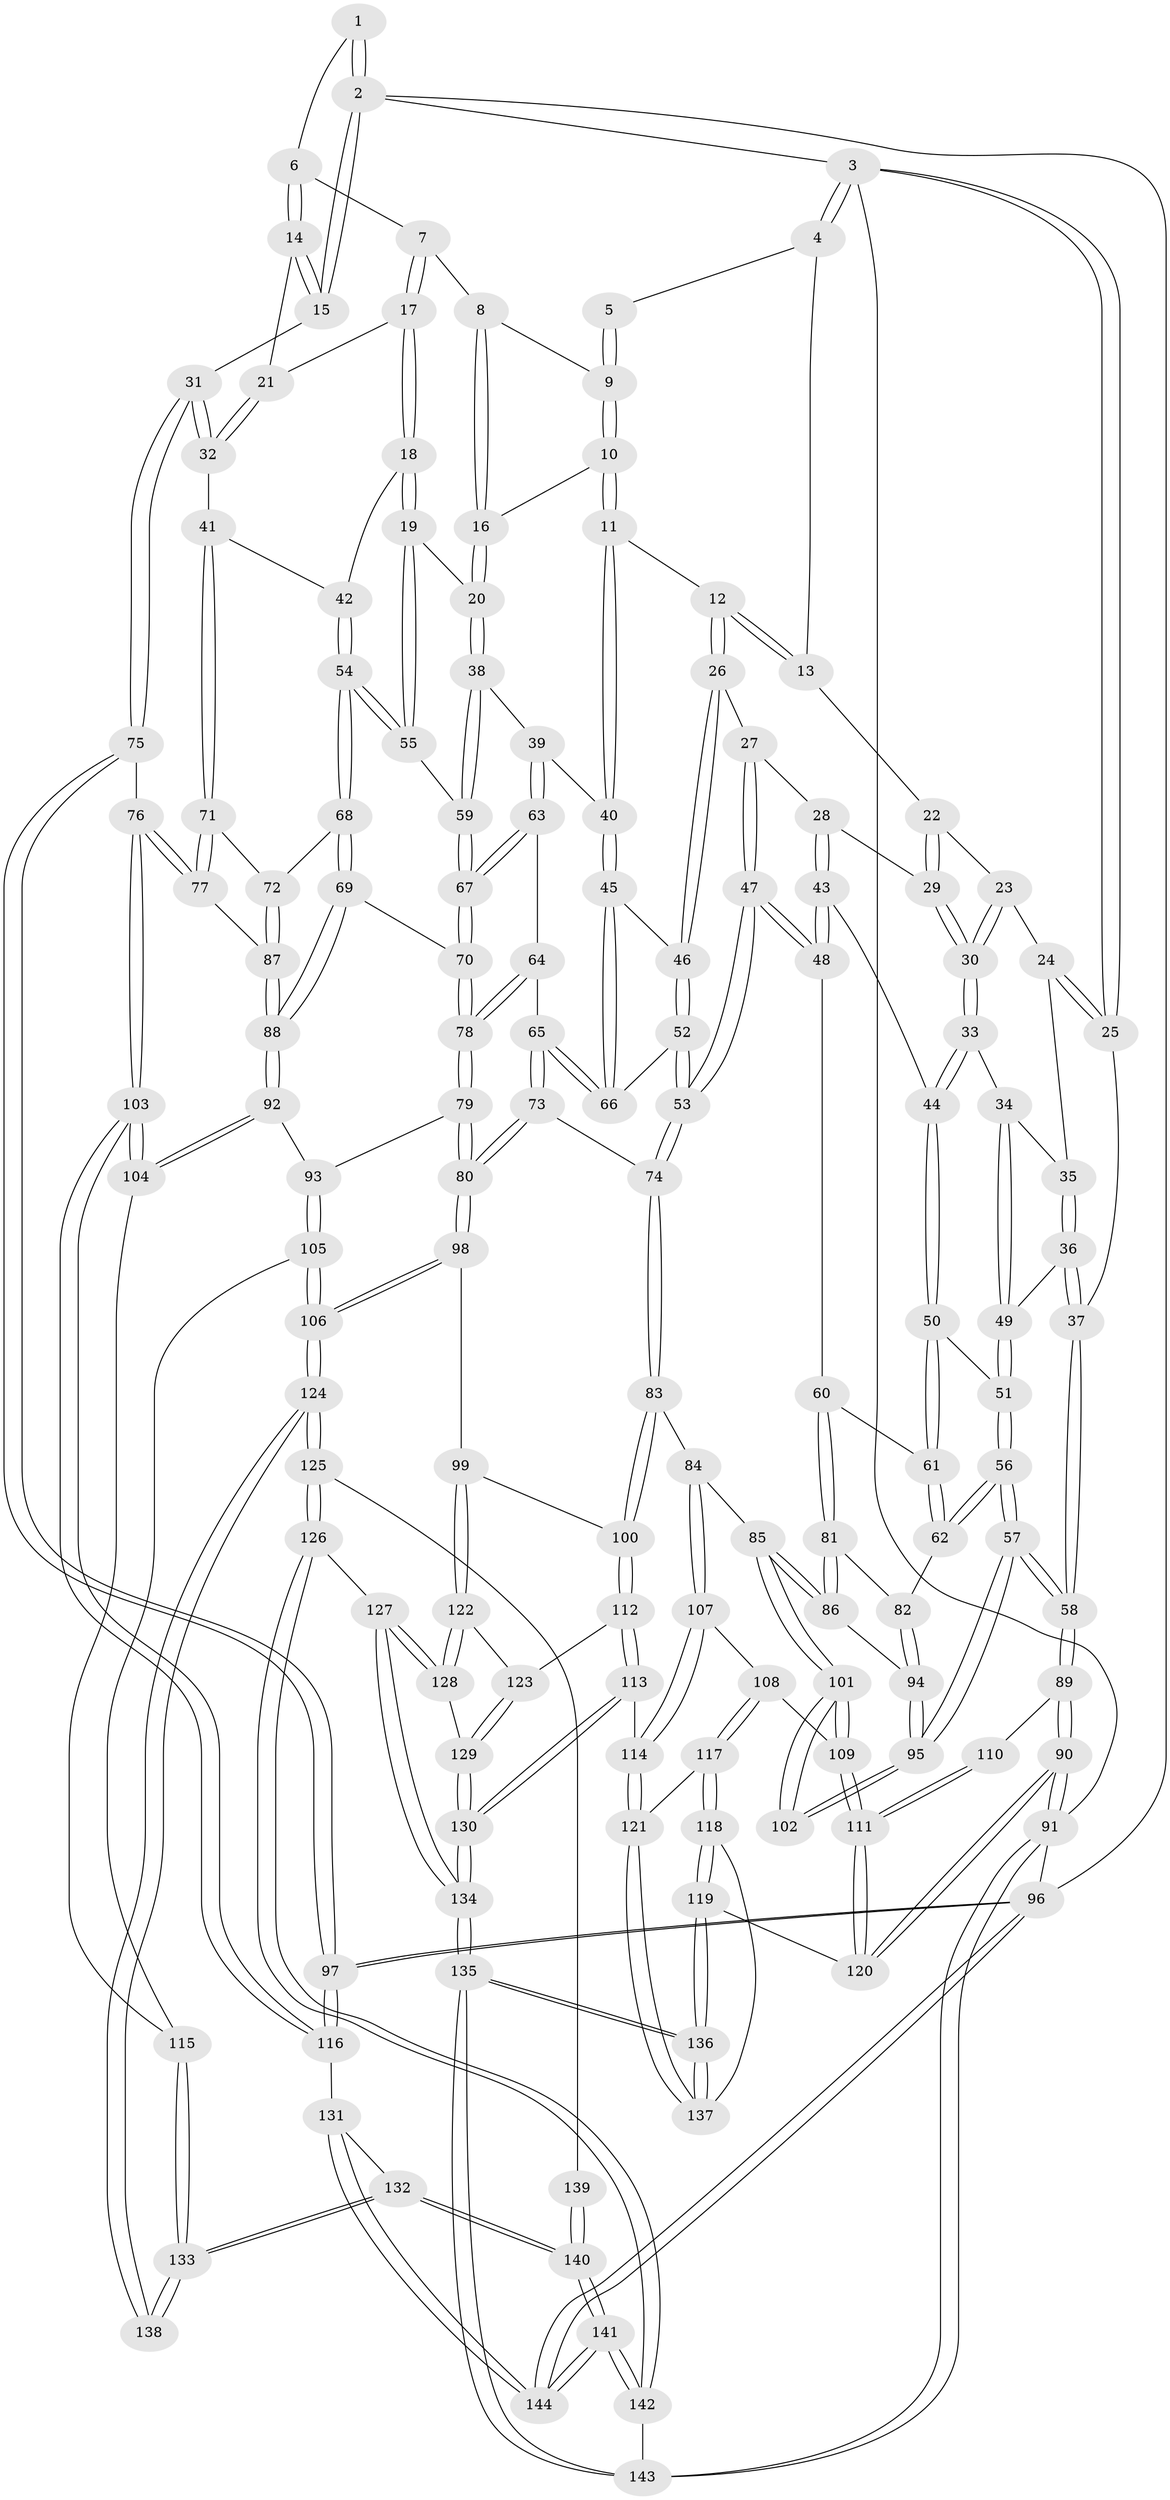 // coarse degree distribution, {8: 0.027777777777777776, 3: 0.2361111111111111, 5: 0.3333333333333333, 4: 0.2777777777777778, 6: 0.08333333333333333, 7: 0.041666666666666664}
// Generated by graph-tools (version 1.1) at 2025/21/03/04/25 18:21:06]
// undirected, 144 vertices, 357 edges
graph export_dot {
graph [start="1"]
  node [color=gray90,style=filled];
  1 [pos="+0.8020497343488108+0"];
  2 [pos="+1+0"];
  3 [pos="+0+0"];
  4 [pos="+0.33040868643811633+0"];
  5 [pos="+0.6861084764713961+0"];
  6 [pos="+0.8625517645163078+0.03609450891586961"];
  7 [pos="+0.7537063534301661+0.07508633795202806"];
  8 [pos="+0.6973035215234009+0.010234370341489482"];
  9 [pos="+0.6704781459579018+0"];
  10 [pos="+0.5245126420005736+0.10935338381864182"];
  11 [pos="+0.48366057098989007+0.13539596843385857"];
  12 [pos="+0.4505339243186528+0.13238860763717947"];
  13 [pos="+0.33041561028589816+0"];
  14 [pos="+0.881343502915261+0.08098281562877974"];
  15 [pos="+1+0"];
  16 [pos="+0.6576766261299538+0.1372240682607012"];
  17 [pos="+0.7960033030745876+0.15008434487946912"];
  18 [pos="+0.7781458719534537+0.20126759892167692"];
  19 [pos="+0.7447453794488843+0.2262255678207722"];
  20 [pos="+0.6877140100715807+0.22492800335068172"];
  21 [pos="+0.877466897137495+0.10696074891996146"];
  22 [pos="+0.2826177151213939+0.042063664436591756"];
  23 [pos="+0.10985099929334559+0.09168610508077836"];
  24 [pos="+0.07373550283091362+0.08487266527326642"];
  25 [pos="+0+0"];
  26 [pos="+0.4221531204986544+0.1861535465914282"];
  27 [pos="+0.3464171328179463+0.22181199240449154"];
  28 [pos="+0.28019547237499576+0.1936502615194475"];
  29 [pos="+0.2614560406979617+0.12479802571851202"];
  30 [pos="+0.17406379482111786+0.19310056142989718"];
  31 [pos="+1+0.25408943299501735"];
  32 [pos="+1+0.2474817297960962"];
  33 [pos="+0.16968177688082092+0.21912777526230665"];
  34 [pos="+0.14521178277355964+0.2271039509754947"];
  35 [pos="+0.10331812734229849+0.18565353320545394"];
  36 [pos="+0.037997260149510374+0.2305540224351049"];
  37 [pos="+0+0.07598744472268669"];
  38 [pos="+0.6310929199405545+0.2604329296380346"];
  39 [pos="+0.629488173680266+0.26083403644945263"];
  40 [pos="+0.5817446062918977+0.2508359768619405"];
  41 [pos="+1+0.25379860062654824"];
  42 [pos="+0.8894762361280656+0.2466617500283054"];
  43 [pos="+0.22872437235266452+0.2691113007815583"];
  44 [pos="+0.2071857134981928+0.25380250161172047"];
  45 [pos="+0.5194673382489242+0.3091533580084391"];
  46 [pos="+0.4264580421220771+0.23011253110326607"];
  47 [pos="+0.29203331761542567+0.35449992755614534"];
  48 [pos="+0.26194950552065177+0.34879506840553887"];
  49 [pos="+0.09390834218222079+0.2626471318813962"];
  50 [pos="+0.12498754816206582+0.31170132648546034"];
  51 [pos="+0.09754062153188653+0.29415793610326163"];
  52 [pos="+0.4103124164302575+0.32349245926363296"];
  53 [pos="+0.3065990795822062+0.3634791985043047"];
  54 [pos="+0.8071314099572111+0.3604884885860154"];
  55 [pos="+0.7763872242101023+0.3199078094334659"];
  56 [pos="+0+0.4328117015930434"];
  57 [pos="+0+0.45334277707776105"];
  58 [pos="+0+0.4539961199952684"];
  59 [pos="+0.691318194069056+0.358832056495569"];
  60 [pos="+0.24765301166196593+0.35662053228358703"];
  61 [pos="+0.17186424466148995+0.3569608451579928"];
  62 [pos="+0.05406342637498985+0.4449907196512923"];
  63 [pos="+0.6094547151898267+0.359073029903121"];
  64 [pos="+0.5729193199992734+0.39497145284413515"];
  65 [pos="+0.4936534383705841+0.37264674083857613"];
  66 [pos="+0.49056110277589693+0.36264066607360124"];
  67 [pos="+0.6869049766137146+0.41442165129027003"];
  68 [pos="+0.8159440704656387+0.383519285752148"];
  69 [pos="+0.7512621952319732+0.4491692975894092"];
  70 [pos="+0.6959679731355657+0.44028512810143455"];
  71 [pos="+0.8563455272833207+0.38887789414072355"];
  72 [pos="+0.8282774472670736+0.38625747134325167"];
  73 [pos="+0.4795974584403008+0.4094297440282251"];
  74 [pos="+0.3615175999332708+0.48654906828255995"];
  75 [pos="+1+0.49038369641510277"];
  76 [pos="+1+0.5039553572744285"];
  77 [pos="+0.9422563848189093+0.4867286044434298"];
  78 [pos="+0.6137029636015009+0.49348599723927017"];
  79 [pos="+0.5762984785031612+0.5656927975426714"];
  80 [pos="+0.5710139938461137+0.5684021148836927"];
  81 [pos="+0.2073220604493034+0.44041498289752606"];
  82 [pos="+0.07815179677489384+0.4610549006119746"];
  83 [pos="+0.3562135070262197+0.5705639762599851"];
  84 [pos="+0.3527322661006316+0.5707879621063909"];
  85 [pos="+0.29662884316462584+0.558163415433261"];
  86 [pos="+0.2199813821832819+0.51739547375102"];
  87 [pos="+0.8586704415856928+0.5358723666004115"];
  88 [pos="+0.8004509686240049+0.5839679887610453"];
  89 [pos="+0+0.5228286315867267"];
  90 [pos="+0+1"];
  91 [pos="+0+1"];
  92 [pos="+0.7960816378535487+0.602387140854057"];
  93 [pos="+0.6983008456543471+0.6000658730475126"];
  94 [pos="+0.1368294911845305+0.534900176793385"];
  95 [pos="+0.12527283203808065+0.6032820208566414"];
  96 [pos="+1+1"];
  97 [pos="+1+0.7927124928493547"];
  98 [pos="+0.5254781642325046+0.612404189801682"];
  99 [pos="+0.5086187763529139+0.6168529016477371"];
  100 [pos="+0.3858850416234346+0.5987894794545698"];
  101 [pos="+0.13000934590465707+0.6349891180783327"];
  102 [pos="+0.12883482116334719+0.6337800903605364"];
  103 [pos="+0.8536516133272584+0.6863464645924431"];
  104 [pos="+0.8289946969471177+0.6687206100625254"];
  105 [pos="+0.6629112460708548+0.7391272152423198"];
  106 [pos="+0.6316346777648163+0.7501637179105679"];
  107 [pos="+0.2047417518303067+0.688076233440868"];
  108 [pos="+0.16774962119593964+0.6855827943726654"];
  109 [pos="+0.1441703821116537+0.6650204390103196"];
  110 [pos="+0.05513641882011167+0.6444976698264047"];
  111 [pos="+0.004314597974834579+0.8083362397631902"];
  112 [pos="+0.35855224676544706+0.6896208290521796"];
  113 [pos="+0.336441818073316+0.719692904471815"];
  114 [pos="+0.2621903968273449+0.7462953758360984"];
  115 [pos="+0.7247577015478642+0.7360587600825098"];
  116 [pos="+0.9159357673377087+0.7991889737502244"];
  117 [pos="+0.15978649957307062+0.7614693029404759"];
  118 [pos="+0.15113172997981736+0.7835393263419478"];
  119 [pos="+0.023479634201538563+0.868696945195917"];
  120 [pos="+0+0.8726686621668428"];
  121 [pos="+0.25489782914845005+0.7661351577555964"];
  122 [pos="+0.4841933423288013+0.7921065160072923"];
  123 [pos="+0.36022052497306434+0.6919387241913556"];
  124 [pos="+0.6200067123381774+0.7989759863718825"];
  125 [pos="+0.5521647868848766+0.8545890964022582"];
  126 [pos="+0.5458104959441992+0.8583033783612973"];
  127 [pos="+0.535459382709313+0.8499159250462259"];
  128 [pos="+0.483796903629337+0.8039945211191379"];
  129 [pos="+0.43253638682567375+0.8129384894859647"];
  130 [pos="+0.35075763234067464+0.8653620055491884"];
  131 [pos="+0.8993376191265396+0.8238042891736929"];
  132 [pos="+0.772944531630416+0.8944234893283136"];
  133 [pos="+0.7508331850939208+0.8745301820194901"];
  134 [pos="+0.32236332008150875+0.9123857267530238"];
  135 [pos="+0.2962834397942571+0.9525163001830756"];
  136 [pos="+0.2921145995723555+0.9489414207254784"];
  137 [pos="+0.24869030227311267+0.8349642845655469"];
  138 [pos="+0.6999274383562394+0.8536440083823198"];
  139 [pos="+0.6455956363804168+0.8952009254108647"];
  140 [pos="+0.7102933933275499+1"];
  141 [pos="+0.6847672729052287+1"];
  142 [pos="+0.5025492651095741+1"];
  143 [pos="+0.36606311071412406+1"];
  144 [pos="+1+1"];
  1 -- 2;
  1 -- 2;
  1 -- 6;
  2 -- 3;
  2 -- 15;
  2 -- 15;
  2 -- 96;
  3 -- 4;
  3 -- 4;
  3 -- 25;
  3 -- 25;
  3 -- 91;
  4 -- 5;
  4 -- 13;
  5 -- 9;
  5 -- 9;
  6 -- 7;
  6 -- 14;
  6 -- 14;
  7 -- 8;
  7 -- 17;
  7 -- 17;
  8 -- 9;
  8 -- 16;
  8 -- 16;
  9 -- 10;
  9 -- 10;
  10 -- 11;
  10 -- 11;
  10 -- 16;
  11 -- 12;
  11 -- 40;
  11 -- 40;
  12 -- 13;
  12 -- 13;
  12 -- 26;
  12 -- 26;
  13 -- 22;
  14 -- 15;
  14 -- 15;
  14 -- 21;
  15 -- 31;
  16 -- 20;
  16 -- 20;
  17 -- 18;
  17 -- 18;
  17 -- 21;
  18 -- 19;
  18 -- 19;
  18 -- 42;
  19 -- 20;
  19 -- 55;
  19 -- 55;
  20 -- 38;
  20 -- 38;
  21 -- 32;
  21 -- 32;
  22 -- 23;
  22 -- 29;
  22 -- 29;
  23 -- 24;
  23 -- 30;
  23 -- 30;
  24 -- 25;
  24 -- 25;
  24 -- 35;
  25 -- 37;
  26 -- 27;
  26 -- 46;
  26 -- 46;
  27 -- 28;
  27 -- 47;
  27 -- 47;
  28 -- 29;
  28 -- 43;
  28 -- 43;
  29 -- 30;
  29 -- 30;
  30 -- 33;
  30 -- 33;
  31 -- 32;
  31 -- 32;
  31 -- 75;
  31 -- 75;
  32 -- 41;
  33 -- 34;
  33 -- 44;
  33 -- 44;
  34 -- 35;
  34 -- 49;
  34 -- 49;
  35 -- 36;
  35 -- 36;
  36 -- 37;
  36 -- 37;
  36 -- 49;
  37 -- 58;
  37 -- 58;
  38 -- 39;
  38 -- 59;
  38 -- 59;
  39 -- 40;
  39 -- 63;
  39 -- 63;
  40 -- 45;
  40 -- 45;
  41 -- 42;
  41 -- 71;
  41 -- 71;
  42 -- 54;
  42 -- 54;
  43 -- 44;
  43 -- 48;
  43 -- 48;
  44 -- 50;
  44 -- 50;
  45 -- 46;
  45 -- 66;
  45 -- 66;
  46 -- 52;
  46 -- 52;
  47 -- 48;
  47 -- 48;
  47 -- 53;
  47 -- 53;
  48 -- 60;
  49 -- 51;
  49 -- 51;
  50 -- 51;
  50 -- 61;
  50 -- 61;
  51 -- 56;
  51 -- 56;
  52 -- 53;
  52 -- 53;
  52 -- 66;
  53 -- 74;
  53 -- 74;
  54 -- 55;
  54 -- 55;
  54 -- 68;
  54 -- 68;
  55 -- 59;
  56 -- 57;
  56 -- 57;
  56 -- 62;
  56 -- 62;
  57 -- 58;
  57 -- 58;
  57 -- 95;
  57 -- 95;
  58 -- 89;
  58 -- 89;
  59 -- 67;
  59 -- 67;
  60 -- 61;
  60 -- 81;
  60 -- 81;
  61 -- 62;
  61 -- 62;
  62 -- 82;
  63 -- 64;
  63 -- 67;
  63 -- 67;
  64 -- 65;
  64 -- 78;
  64 -- 78;
  65 -- 66;
  65 -- 66;
  65 -- 73;
  65 -- 73;
  67 -- 70;
  67 -- 70;
  68 -- 69;
  68 -- 69;
  68 -- 72;
  69 -- 70;
  69 -- 88;
  69 -- 88;
  70 -- 78;
  70 -- 78;
  71 -- 72;
  71 -- 77;
  71 -- 77;
  72 -- 87;
  72 -- 87;
  73 -- 74;
  73 -- 80;
  73 -- 80;
  74 -- 83;
  74 -- 83;
  75 -- 76;
  75 -- 97;
  75 -- 97;
  76 -- 77;
  76 -- 77;
  76 -- 103;
  76 -- 103;
  77 -- 87;
  78 -- 79;
  78 -- 79;
  79 -- 80;
  79 -- 80;
  79 -- 93;
  80 -- 98;
  80 -- 98;
  81 -- 82;
  81 -- 86;
  81 -- 86;
  82 -- 94;
  82 -- 94;
  83 -- 84;
  83 -- 100;
  83 -- 100;
  84 -- 85;
  84 -- 107;
  84 -- 107;
  85 -- 86;
  85 -- 86;
  85 -- 101;
  85 -- 101;
  86 -- 94;
  87 -- 88;
  87 -- 88;
  88 -- 92;
  88 -- 92;
  89 -- 90;
  89 -- 90;
  89 -- 110;
  90 -- 91;
  90 -- 91;
  90 -- 120;
  90 -- 120;
  91 -- 143;
  91 -- 143;
  91 -- 96;
  92 -- 93;
  92 -- 104;
  92 -- 104;
  93 -- 105;
  93 -- 105;
  94 -- 95;
  94 -- 95;
  95 -- 102;
  95 -- 102;
  96 -- 97;
  96 -- 97;
  96 -- 144;
  96 -- 144;
  97 -- 116;
  97 -- 116;
  98 -- 99;
  98 -- 106;
  98 -- 106;
  99 -- 100;
  99 -- 122;
  99 -- 122;
  100 -- 112;
  100 -- 112;
  101 -- 102;
  101 -- 102;
  101 -- 109;
  101 -- 109;
  103 -- 104;
  103 -- 104;
  103 -- 116;
  103 -- 116;
  104 -- 115;
  105 -- 106;
  105 -- 106;
  105 -- 115;
  106 -- 124;
  106 -- 124;
  107 -- 108;
  107 -- 114;
  107 -- 114;
  108 -- 109;
  108 -- 117;
  108 -- 117;
  109 -- 111;
  109 -- 111;
  110 -- 111;
  110 -- 111;
  111 -- 120;
  111 -- 120;
  112 -- 113;
  112 -- 113;
  112 -- 123;
  113 -- 114;
  113 -- 130;
  113 -- 130;
  114 -- 121;
  114 -- 121;
  115 -- 133;
  115 -- 133;
  116 -- 131;
  117 -- 118;
  117 -- 118;
  117 -- 121;
  118 -- 119;
  118 -- 119;
  118 -- 137;
  119 -- 120;
  119 -- 136;
  119 -- 136;
  121 -- 137;
  121 -- 137;
  122 -- 123;
  122 -- 128;
  122 -- 128;
  123 -- 129;
  123 -- 129;
  124 -- 125;
  124 -- 125;
  124 -- 138;
  124 -- 138;
  125 -- 126;
  125 -- 126;
  125 -- 139;
  126 -- 127;
  126 -- 142;
  126 -- 142;
  127 -- 128;
  127 -- 128;
  127 -- 134;
  127 -- 134;
  128 -- 129;
  129 -- 130;
  129 -- 130;
  130 -- 134;
  130 -- 134;
  131 -- 132;
  131 -- 144;
  131 -- 144;
  132 -- 133;
  132 -- 133;
  132 -- 140;
  132 -- 140;
  133 -- 138;
  133 -- 138;
  134 -- 135;
  134 -- 135;
  135 -- 136;
  135 -- 136;
  135 -- 143;
  135 -- 143;
  136 -- 137;
  136 -- 137;
  139 -- 140;
  139 -- 140;
  140 -- 141;
  140 -- 141;
  141 -- 142;
  141 -- 142;
  141 -- 144;
  141 -- 144;
  142 -- 143;
}
